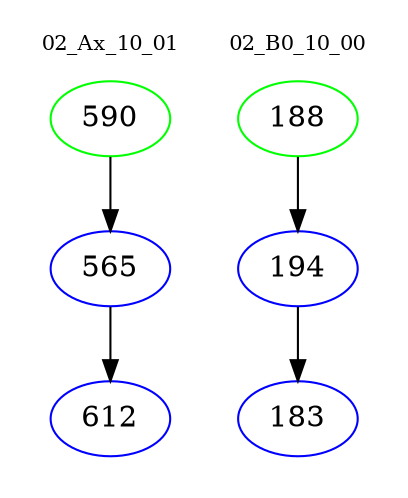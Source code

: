 digraph{
subgraph cluster_0 {
color = white
label = "02_Ax_10_01";
fontsize=10;
T0_590 [label="590", color="green"]
T0_590 -> T0_565 [color="black"]
T0_565 [label="565", color="blue"]
T0_565 -> T0_612 [color="black"]
T0_612 [label="612", color="blue"]
}
subgraph cluster_1 {
color = white
label = "02_B0_10_00";
fontsize=10;
T1_188 [label="188", color="green"]
T1_188 -> T1_194 [color="black"]
T1_194 [label="194", color="blue"]
T1_194 -> T1_183 [color="black"]
T1_183 [label="183", color="blue"]
}
}
